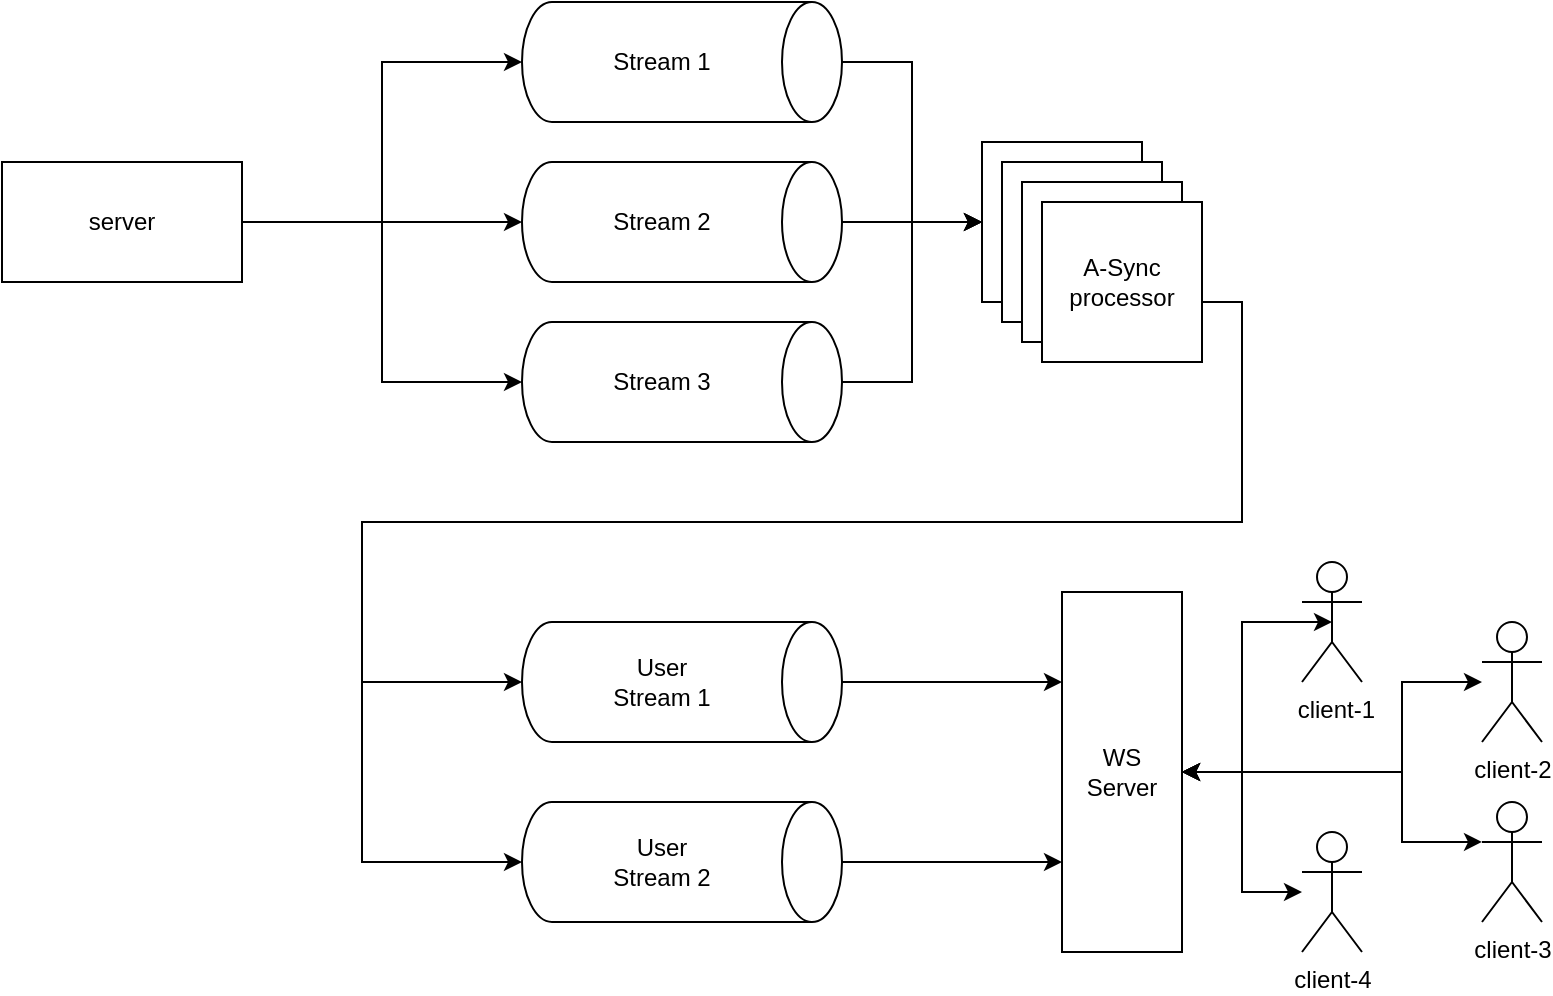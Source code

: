 <mxfile version="28.2.8">
  <diagram name="Page-1" id="9522gvwAl9SCTMLl1KGk">
    <mxGraphModel dx="1572" dy="782" grid="1" gridSize="10" guides="1" tooltips="1" connect="1" arrows="1" fold="1" page="1" pageScale="1" pageWidth="850" pageHeight="1100" math="0" shadow="0">
      <root>
        <mxCell id="0" />
        <mxCell id="1" parent="0" />
        <mxCell id="EBFd8jl-EfVxJvivfDNM-3" value="" style="group" vertex="1" connectable="0" parent="1">
          <mxGeometry x="300" y="313" width="160" height="60" as="geometry" />
        </mxCell>
        <mxCell id="EBFd8jl-EfVxJvivfDNM-1" value="" style="shape=cylinder3;whiteSpace=wrap;html=1;boundedLbl=1;backgroundOutline=1;size=15;rotation=90;" vertex="1" parent="EBFd8jl-EfVxJvivfDNM-3">
          <mxGeometry x="50" y="-50" width="60" height="160" as="geometry" />
        </mxCell>
        <mxCell id="EBFd8jl-EfVxJvivfDNM-2" value="Stream 1" style="text;html=1;whiteSpace=wrap;strokeColor=none;fillColor=none;align=center;verticalAlign=middle;rounded=0;" vertex="1" parent="EBFd8jl-EfVxJvivfDNM-3">
          <mxGeometry x="40" y="15" width="60" height="30" as="geometry" />
        </mxCell>
        <mxCell id="EBFd8jl-EfVxJvivfDNM-4" value="" style="group" vertex="1" connectable="0" parent="1">
          <mxGeometry x="300" y="393" width="160" height="60" as="geometry" />
        </mxCell>
        <mxCell id="EBFd8jl-EfVxJvivfDNM-5" value="" style="shape=cylinder3;whiteSpace=wrap;html=1;boundedLbl=1;backgroundOutline=1;size=15;rotation=90;" vertex="1" parent="EBFd8jl-EfVxJvivfDNM-4">
          <mxGeometry x="50" y="-50" width="60" height="160" as="geometry" />
        </mxCell>
        <mxCell id="EBFd8jl-EfVxJvivfDNM-6" value="Stream 2" style="text;html=1;whiteSpace=wrap;strokeColor=none;fillColor=none;align=center;verticalAlign=middle;rounded=0;" vertex="1" parent="EBFd8jl-EfVxJvivfDNM-4">
          <mxGeometry x="40" y="15" width="60" height="30" as="geometry" />
        </mxCell>
        <mxCell id="EBFd8jl-EfVxJvivfDNM-7" value="" style="group" vertex="1" connectable="0" parent="1">
          <mxGeometry x="300" y="473" width="160" height="60" as="geometry" />
        </mxCell>
        <mxCell id="EBFd8jl-EfVxJvivfDNM-8" value="" style="shape=cylinder3;whiteSpace=wrap;html=1;boundedLbl=1;backgroundOutline=1;size=15;rotation=90;" vertex="1" parent="EBFd8jl-EfVxJvivfDNM-7">
          <mxGeometry x="50" y="-50" width="60" height="160" as="geometry" />
        </mxCell>
        <mxCell id="EBFd8jl-EfVxJvivfDNM-9" value="Stream 3" style="text;html=1;whiteSpace=wrap;strokeColor=none;fillColor=none;align=center;verticalAlign=middle;rounded=0;" vertex="1" parent="EBFd8jl-EfVxJvivfDNM-7">
          <mxGeometry x="40" y="15" width="60" height="30" as="geometry" />
        </mxCell>
        <mxCell id="EBFd8jl-EfVxJvivfDNM-10" value="" style="group" vertex="1" connectable="0" parent="1">
          <mxGeometry x="220" y="623" width="160" height="60" as="geometry" />
        </mxCell>
        <mxCell id="EBFd8jl-EfVxJvivfDNM-11" value="" style="shape=cylinder3;whiteSpace=wrap;html=1;boundedLbl=1;backgroundOutline=1;size=15;rotation=90;" vertex="1" parent="EBFd8jl-EfVxJvivfDNM-10">
          <mxGeometry x="130" y="-50" width="60" height="160" as="geometry" />
        </mxCell>
        <mxCell id="EBFd8jl-EfVxJvivfDNM-12" value="User Stream 1" style="text;html=1;whiteSpace=wrap;strokeColor=none;fillColor=none;align=center;verticalAlign=middle;rounded=0;" vertex="1" parent="EBFd8jl-EfVxJvivfDNM-10">
          <mxGeometry x="120" y="15" width="60" height="30" as="geometry" />
        </mxCell>
        <mxCell id="EBFd8jl-EfVxJvivfDNM-13" value="" style="group" vertex="1" connectable="0" parent="1">
          <mxGeometry x="300" y="713" width="160" height="60" as="geometry" />
        </mxCell>
        <mxCell id="EBFd8jl-EfVxJvivfDNM-14" value="" style="shape=cylinder3;whiteSpace=wrap;html=1;boundedLbl=1;backgroundOutline=1;size=15;rotation=90;" vertex="1" parent="EBFd8jl-EfVxJvivfDNM-13">
          <mxGeometry x="50" y="-50" width="60" height="160" as="geometry" />
        </mxCell>
        <mxCell id="EBFd8jl-EfVxJvivfDNM-15" value="User Stream 2" style="text;html=1;whiteSpace=wrap;strokeColor=none;fillColor=none;align=center;verticalAlign=middle;rounded=0;" vertex="1" parent="EBFd8jl-EfVxJvivfDNM-13">
          <mxGeometry x="40" y="15" width="60" height="30" as="geometry" />
        </mxCell>
        <mxCell id="EBFd8jl-EfVxJvivfDNM-32" value="&lt;div&gt;WS&lt;/div&gt;&lt;div&gt;Server&lt;/div&gt;" style="rounded=0;whiteSpace=wrap;html=1;" vertex="1" parent="1">
          <mxGeometry x="570" y="608" width="60" height="180" as="geometry" />
        </mxCell>
        <mxCell id="EBFd8jl-EfVxJvivfDNM-41" style="edgeStyle=orthogonalEdgeStyle;rounded=0;orthogonalLoop=1;jettySize=auto;html=1;entryX=1;entryY=0.5;entryDx=0;entryDy=0;startArrow=classic;startFill=1;" edge="1" parent="1" source="EBFd8jl-EfVxJvivfDNM-33" target="EBFd8jl-EfVxJvivfDNM-32">
          <mxGeometry relative="1" as="geometry" />
        </mxCell>
        <mxCell id="EBFd8jl-EfVxJvivfDNM-33" value="client-4" style="shape=umlActor;verticalLabelPosition=bottom;verticalAlign=top;html=1;outlineConnect=0;" vertex="1" parent="1">
          <mxGeometry x="690" y="728" width="30" height="60" as="geometry" />
        </mxCell>
        <mxCell id="EBFd8jl-EfVxJvivfDNM-42" style="edgeStyle=orthogonalEdgeStyle;rounded=0;orthogonalLoop=1;jettySize=auto;html=1;startArrow=classic;startFill=1;exitX=0;exitY=0.333;exitDx=0;exitDy=0;exitPerimeter=0;entryX=1;entryY=0.5;entryDx=0;entryDy=0;" edge="1" parent="1" source="EBFd8jl-EfVxJvivfDNM-34" target="EBFd8jl-EfVxJvivfDNM-32">
          <mxGeometry relative="1" as="geometry">
            <mxPoint x="960" y="463" as="targetPoint" />
            <Array as="points">
              <mxPoint x="740" y="733" />
              <mxPoint x="740" y="698" />
            </Array>
          </mxGeometry>
        </mxCell>
        <mxCell id="EBFd8jl-EfVxJvivfDNM-34" value="&lt;div&gt;client-3&lt;/div&gt;" style="shape=umlActor;verticalLabelPosition=bottom;verticalAlign=top;html=1;outlineConnect=0;" vertex="1" parent="1">
          <mxGeometry x="780" y="713" width="30" height="60" as="geometry" />
        </mxCell>
        <mxCell id="EBFd8jl-EfVxJvivfDNM-40" style="edgeStyle=orthogonalEdgeStyle;rounded=0;orthogonalLoop=1;jettySize=auto;html=1;entryX=1;entryY=0.5;entryDx=0;entryDy=0;startArrow=classic;startFill=1;" edge="1" parent="1" source="EBFd8jl-EfVxJvivfDNM-35" target="EBFd8jl-EfVxJvivfDNM-32">
          <mxGeometry relative="1" as="geometry">
            <Array as="points">
              <mxPoint x="740" y="653" />
              <mxPoint x="740" y="698" />
            </Array>
          </mxGeometry>
        </mxCell>
        <mxCell id="EBFd8jl-EfVxJvivfDNM-35" value="client-2" style="shape=umlActor;verticalLabelPosition=bottom;verticalAlign=top;html=1;outlineConnect=0;" vertex="1" parent="1">
          <mxGeometry x="780" y="623" width="30" height="60" as="geometry" />
        </mxCell>
        <mxCell id="EBFd8jl-EfVxJvivfDNM-67" style="edgeStyle=orthogonalEdgeStyle;rounded=0;orthogonalLoop=1;jettySize=auto;html=1;exitX=0.5;exitY=0.5;exitDx=0;exitDy=0;exitPerimeter=0;entryX=1;entryY=0.5;entryDx=0;entryDy=0;startArrow=classic;startFill=1;" edge="1" parent="1" source="EBFd8jl-EfVxJvivfDNM-36" target="EBFd8jl-EfVxJvivfDNM-32">
          <mxGeometry relative="1" as="geometry" />
        </mxCell>
        <mxCell id="EBFd8jl-EfVxJvivfDNM-36" value="&amp;nbsp;client-1" style="shape=umlActor;verticalLabelPosition=bottom;verticalAlign=top;html=1;outlineConnect=0;" vertex="1" parent="1">
          <mxGeometry x="690" y="593" width="30" height="60" as="geometry" />
        </mxCell>
        <mxCell id="EBFd8jl-EfVxJvivfDNM-43" style="edgeStyle=orthogonalEdgeStyle;rounded=0;orthogonalLoop=1;jettySize=auto;html=1;entryX=0;entryY=0.5;entryDx=0;entryDy=0;" edge="1" parent="1" source="EBFd8jl-EfVxJvivfDNM-1" target="EBFd8jl-EfVxJvivfDNM-21">
          <mxGeometry relative="1" as="geometry" />
        </mxCell>
        <mxCell id="EBFd8jl-EfVxJvivfDNM-46" style="edgeStyle=orthogonalEdgeStyle;rounded=0;orthogonalLoop=1;jettySize=auto;html=1;entryX=0.5;entryY=1;entryDx=0;entryDy=0;entryPerimeter=0;" edge="1" parent="1" source="EBFd8jl-EfVxJvivfDNM-28" target="EBFd8jl-EfVxJvivfDNM-11">
          <mxGeometry relative="1" as="geometry">
            <Array as="points">
              <mxPoint x="660" y="463" />
              <mxPoint x="660" y="573" />
              <mxPoint x="220" y="573" />
              <mxPoint x="220" y="653" />
            </Array>
          </mxGeometry>
        </mxCell>
        <mxCell id="EBFd8jl-EfVxJvivfDNM-47" style="edgeStyle=orthogonalEdgeStyle;rounded=0;orthogonalLoop=1;jettySize=auto;html=1;entryX=0.5;entryY=1;entryDx=0;entryDy=0;entryPerimeter=0;" edge="1" parent="1" source="EBFd8jl-EfVxJvivfDNM-28" target="EBFd8jl-EfVxJvivfDNM-14">
          <mxGeometry relative="1" as="geometry">
            <Array as="points">
              <mxPoint x="660" y="463" />
              <mxPoint x="660" y="573" />
              <mxPoint x="220" y="573" />
              <mxPoint x="220" y="743" />
            </Array>
          </mxGeometry>
        </mxCell>
        <mxCell id="EBFd8jl-EfVxJvivfDNM-49" style="edgeStyle=orthogonalEdgeStyle;rounded=0;orthogonalLoop=1;jettySize=auto;html=1;entryX=0;entryY=0.75;entryDx=0;entryDy=0;" edge="1" parent="1" source="EBFd8jl-EfVxJvivfDNM-14" target="EBFd8jl-EfVxJvivfDNM-32">
          <mxGeometry relative="1" as="geometry" />
        </mxCell>
        <mxCell id="EBFd8jl-EfVxJvivfDNM-58" style="edgeStyle=orthogonalEdgeStyle;rounded=0;orthogonalLoop=1;jettySize=auto;html=1;" edge="1" parent="1" source="EBFd8jl-EfVxJvivfDNM-55" target="EBFd8jl-EfVxJvivfDNM-5">
          <mxGeometry relative="1" as="geometry" />
        </mxCell>
        <mxCell id="EBFd8jl-EfVxJvivfDNM-55" value="server" style="rounded=0;whiteSpace=wrap;html=1;" vertex="1" parent="1">
          <mxGeometry x="40" y="393" width="120" height="60" as="geometry" />
        </mxCell>
        <mxCell id="EBFd8jl-EfVxJvivfDNM-57" style="edgeStyle=orthogonalEdgeStyle;rounded=0;orthogonalLoop=1;jettySize=auto;html=1;entryX=0.5;entryY=1;entryDx=0;entryDy=0;entryPerimeter=0;" edge="1" parent="1" source="EBFd8jl-EfVxJvivfDNM-55" target="EBFd8jl-EfVxJvivfDNM-1">
          <mxGeometry relative="1" as="geometry" />
        </mxCell>
        <mxCell id="EBFd8jl-EfVxJvivfDNM-59" style="edgeStyle=orthogonalEdgeStyle;rounded=0;orthogonalLoop=1;jettySize=auto;html=1;entryX=0.5;entryY=1;entryDx=0;entryDy=0;entryPerimeter=0;" edge="1" parent="1" source="EBFd8jl-EfVxJvivfDNM-55" target="EBFd8jl-EfVxJvivfDNM-8">
          <mxGeometry relative="1" as="geometry" />
        </mxCell>
        <mxCell id="EBFd8jl-EfVxJvivfDNM-60" style="edgeStyle=orthogonalEdgeStyle;rounded=0;orthogonalLoop=1;jettySize=auto;html=1;entryX=0;entryY=0.5;entryDx=0;entryDy=0;" edge="1" parent="1" source="EBFd8jl-EfVxJvivfDNM-5" target="EBFd8jl-EfVxJvivfDNM-21">
          <mxGeometry relative="1" as="geometry" />
        </mxCell>
        <mxCell id="EBFd8jl-EfVxJvivfDNM-61" style="edgeStyle=orthogonalEdgeStyle;rounded=0;orthogonalLoop=1;jettySize=auto;html=1;entryX=0;entryY=0.5;entryDx=0;entryDy=0;" edge="1" parent="1" source="EBFd8jl-EfVxJvivfDNM-8" target="EBFd8jl-EfVxJvivfDNM-21">
          <mxGeometry relative="1" as="geometry" />
        </mxCell>
        <mxCell id="EBFd8jl-EfVxJvivfDNM-62" value="" style="group;movable=1;resizable=1;rotatable=1;deletable=1;editable=1;locked=0;connectable=1;" vertex="1" connectable="0" parent="1">
          <mxGeometry x="530" y="383" width="110" height="110" as="geometry" />
        </mxCell>
        <mxCell id="EBFd8jl-EfVxJvivfDNM-21" value="" style="whiteSpace=wrap;html=1;aspect=fixed;" vertex="1" parent="EBFd8jl-EfVxJvivfDNM-62">
          <mxGeometry width="80" height="80" as="geometry" />
        </mxCell>
        <mxCell id="EBFd8jl-EfVxJvivfDNM-26" value="" style="whiteSpace=wrap;html=1;aspect=fixed;" vertex="1" parent="EBFd8jl-EfVxJvivfDNM-62">
          <mxGeometry x="10" y="10" width="80" height="80" as="geometry" />
        </mxCell>
        <mxCell id="EBFd8jl-EfVxJvivfDNM-27" value="" style="whiteSpace=wrap;html=1;aspect=fixed;" vertex="1" parent="EBFd8jl-EfVxJvivfDNM-62">
          <mxGeometry x="20" y="20" width="80" height="80" as="geometry" />
        </mxCell>
        <mxCell id="EBFd8jl-EfVxJvivfDNM-28" value="A-Sync processor" style="whiteSpace=wrap;html=1;aspect=fixed;" vertex="1" parent="EBFd8jl-EfVxJvivfDNM-62">
          <mxGeometry x="30" y="30" width="80" height="80" as="geometry" />
        </mxCell>
        <mxCell id="EBFd8jl-EfVxJvivfDNM-64" style="edgeStyle=orthogonalEdgeStyle;rounded=0;orthogonalLoop=1;jettySize=auto;html=1;entryX=0;entryY=0.25;entryDx=0;entryDy=0;" edge="1" parent="1" source="EBFd8jl-EfVxJvivfDNM-11" target="EBFd8jl-EfVxJvivfDNM-32">
          <mxGeometry relative="1" as="geometry" />
        </mxCell>
      </root>
    </mxGraphModel>
  </diagram>
</mxfile>
